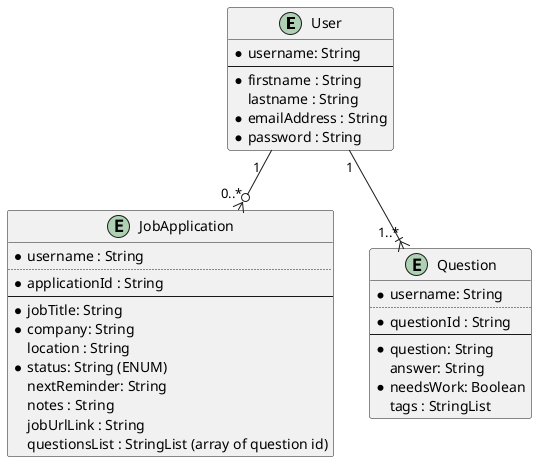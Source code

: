 @startuml
entity User {
  * username: String
  --
  * firstname : String
  lastname : String
  * emailAddress : String
  * password : String
}

entity JobApplication {
  * username : String
  ..
  * applicationId : String
  --
  * jobTitle: String
  * company: String
    location : String
  * status: String (ENUM)
    nextReminder: String
    notes : String
    jobUrlLink : String
    questionsList : StringList (array of question id)
}

entity Question {
  * username: String
  ..
  * questionId : String
  --
  * question: String
   answer: String
  * needsWork: Boolean
    tags : StringList
}



User "1  " --o{ "0..*" JobApplication
User "1" --|{ "1..*" Question

@enduml